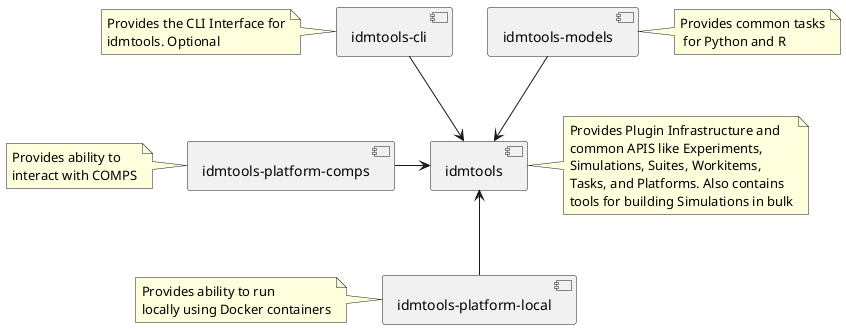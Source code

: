@startuml

[idmtools]
note right of idmtools
Provides Plugin Infrastructure and
common APIS like Experiments,
Simulations, Suites, Workitems,
Tasks, and Platforms. Also contains
tools for building Simulations in bulk
end note
[idmtools-cli]
note left of [idmtools-cli]
    Provides the CLI Interface for
    idmtools. Optional
end note
[idmtools-models]
note right of [idmtools-models]
    Provides common tasks
     for Python and R
end note
[idmtools-platform-comps]
note left of [idmtools-platform-comps]
    Provides ability to
    interact with COMPS
end note
[idmtools-platform-local]
note left of [idmtools-platform-local]
    Provides ability to run
    locally using Docker containers
end note

[idmtools-cli] --> [idmtools]
[idmtools-models] --> [idmtools]
[idmtools-platform-comps] -> idmtools
[idmtools-platform-local] -up-> idmtools


@enduml